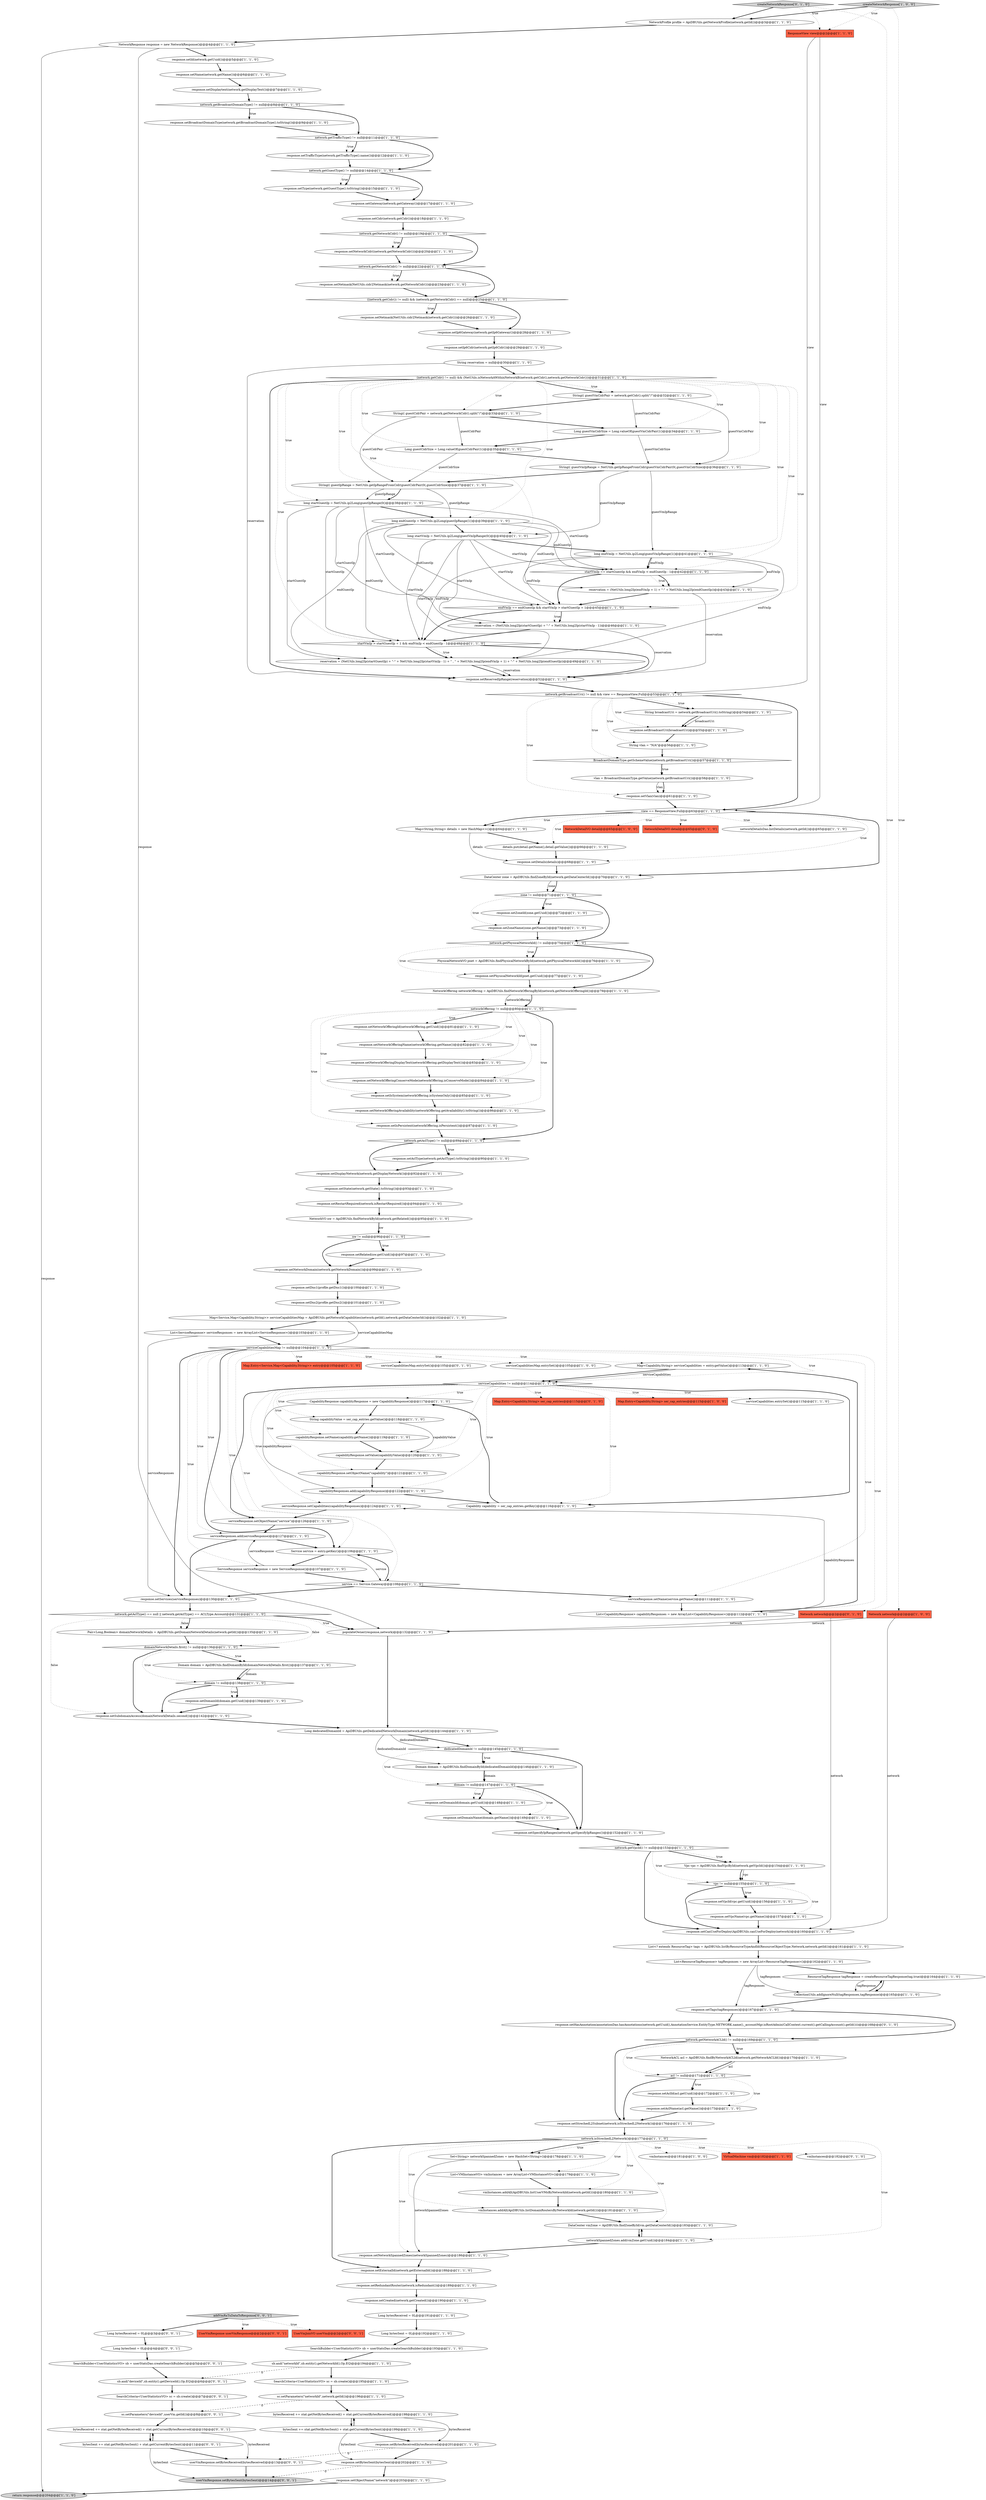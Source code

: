 digraph {
29 [style = filled, label = "ResourceTagResponse tagResponse = createResourceTagResponse(tag,true)@@@164@@@['1', '1', '0']", fillcolor = white, shape = ellipse image = "AAA0AAABBB1BBB"];
31 [style = filled, label = "response.setId(network.getUuid())@@@5@@@['1', '1', '0']", fillcolor = white, shape = ellipse image = "AAA0AAABBB1BBB"];
176 [style = filled, label = "Long bytesReceived = 0L@@@3@@@['0', '0', '1']", fillcolor = white, shape = ellipse image = "AAA0AAABBB3BBB"];
27 [style = filled, label = "Set<String> networkSpannedZones = new HashSet<String>()@@@178@@@['1', '1', '0']", fillcolor = white, shape = ellipse image = "AAA0AAABBB1BBB"];
118 [style = filled, label = "((network.getCidr()) != null) && (network.getNetworkCidr() == null)@@@25@@@['1', '1', '0']", fillcolor = white, shape = diamond image = "AAA0AAABBB1BBB"];
141 [style = filled, label = "response.setBroadcastDomainType(network.getBroadcastDomainType().toString())@@@9@@@['1', '1', '0']", fillcolor = white, shape = ellipse image = "AAA0AAABBB1BBB"];
108 [style = filled, label = "Long bytesReceived = 0L@@@191@@@['1', '1', '0']", fillcolor = white, shape = ellipse image = "AAA0AAABBB1BBB"];
170 [style = filled, label = "Map.Entry<Capability,String> ser_cap_entries@@@115@@@['0', '1', '0']", fillcolor = tomato, shape = box image = "AAA0AAABBB2BBB"];
59 [style = filled, label = "CapabilityResponse capabilityResponse = new CapabilityResponse()@@@117@@@['1', '1', '0']", fillcolor = white, shape = ellipse image = "AAA0AAABBB1BBB"];
104 [style = filled, label = "return response@@@204@@@['1', '1', '0']", fillcolor = lightgray, shape = ellipse image = "AAA0AAABBB1BBB"];
125 [style = filled, label = "response.setServices(serviceResponses)@@@130@@@['1', '1', '0']", fillcolor = white, shape = ellipse image = "AAA0AAABBB1BBB"];
76 [style = filled, label = "zone != null@@@71@@@['1', '1', '0']", fillcolor = white, shape = diamond image = "AAA0AAABBB1BBB"];
97 [style = filled, label = "Long guestVmCidrSize = Long.valueOf(guestVmCidrPair(1()@@@34@@@['1', '1', '0']", fillcolor = white, shape = ellipse image = "AAA0AAABBB1BBB"];
70 [style = filled, label = "Map<Capability,String> serviceCapabilities = entry.getValue()@@@113@@@['1', '1', '0']", fillcolor = white, shape = ellipse image = "AAA0AAABBB1BBB"];
99 [style = filled, label = "networkOffering != null@@@80@@@['1', '1', '0']", fillcolor = white, shape = diamond image = "AAA0AAABBB1BBB"];
133 [style = filled, label = "response.setNetworkOfferingName(networkOffering.getName())@@@82@@@['1', '1', '0']", fillcolor = white, shape = ellipse image = "AAA0AAABBB1BBB"];
152 [style = filled, label = "response.setRelated(nw.getUuid())@@@97@@@['1', '1', '0']", fillcolor = white, shape = ellipse image = "AAA0AAABBB1BBB"];
19 [style = filled, label = "vlan = BroadcastDomainType.getValue(network.getBroadcastUri())@@@58@@@['1', '1', '0']", fillcolor = white, shape = ellipse image = "AAA0AAABBB1BBB"];
116 [style = filled, label = "String broadcastUri = network.getBroadcastUri().toString()@@@54@@@['1', '1', '0']", fillcolor = white, shape = ellipse image = "AAA0AAABBB1BBB"];
69 [style = filled, label = "Map<Service,Map<Capability,String>> serviceCapabilitiesMap = ApiDBUtils.getNetworkCapabilities(network.getId(),network.getDataCenterId())@@@102@@@['1', '1', '0']", fillcolor = white, shape = ellipse image = "AAA0AAABBB1BBB"];
67 [style = filled, label = "response.setZoneName(zone.getName())@@@73@@@['1', '1', '0']", fillcolor = white, shape = ellipse image = "AAA0AAABBB1BBB"];
127 [style = filled, label = "NetworkOffering networkOffering = ApiDBUtils.findNetworkOfferingById(network.getNetworkOfferingId())@@@79@@@['1', '1', '0']", fillcolor = white, shape = ellipse image = "AAA0AAABBB1BBB"];
167 [style = filled, label = "Network network@@@2@@@['0', '1', '0']", fillcolor = tomato, shape = box image = "AAA0AAABBB2BBB"];
94 [style = filled, label = "response.setDisplaytext(network.getDisplayText())@@@7@@@['1', '1', '0']", fillcolor = white, shape = ellipse image = "AAA0AAABBB1BBB"];
55 [style = filled, label = "network.getPhysicalNetworkId() != null@@@75@@@['1', '1', '0']", fillcolor = white, shape = diamond image = "AAA0AAABBB1BBB"];
13 [style = filled, label = "Domain domain = ApiDBUtils.findDomainById(dedicatedDomainId)@@@146@@@['1', '1', '0']", fillcolor = white, shape = ellipse image = "AAA0AAABBB1BBB"];
72 [style = filled, label = "String vlan = \"N/A\"@@@56@@@['1', '1', '0']", fillcolor = white, shape = ellipse image = "AAA0AAABBB1BBB"];
81 [style = filled, label = "response.setCidr(network.getCidr())@@@18@@@['1', '1', '0']", fillcolor = white, shape = ellipse image = "AAA0AAABBB1BBB"];
39 [style = filled, label = "response.setRedundantRouter(network.isRedundant())@@@189@@@['1', '1', '0']", fillcolor = white, shape = ellipse image = "AAA0AAABBB1BBB"];
111 [style = filled, label = "response.setDns2(profile.getDns2())@@@101@@@['1', '1', '0']", fillcolor = white, shape = ellipse image = "AAA0AAABBB1BBB"];
79 [style = filled, label = "Domain domain = ApiDBUtils.findDomainById(domainNetworkDetails.first())@@@137@@@['1', '1', '0']", fillcolor = white, shape = ellipse image = "AAA0AAABBB1BBB"];
110 [style = filled, label = "(network.getCidr() != null) && (NetUtils.isNetworkAWithinNetworkB(network.getCidr(),network.getNetworkCidr()))@@@31@@@['1', '1', '0']", fillcolor = white, shape = diamond image = "AAA0AAABBB1BBB"];
24 [style = filled, label = "BroadcastDomainType.getSchemeValue(network.getBroadcastUri())@@@57@@@['1', '1', '0']", fillcolor = white, shape = diamond image = "AAA0AAABBB1BBB"];
33 [style = filled, label = "response.setAclName(acl.getName())@@@173@@@['1', '1', '0']", fillcolor = white, shape = ellipse image = "AAA0AAABBB1BBB"];
12 [style = filled, label = "network.getGuestType() != null@@@14@@@['1', '1', '0']", fillcolor = white, shape = diamond image = "AAA0AAABBB1BBB"];
155 [style = filled, label = "NetworkACL acl = ApiDBUtils.findByNetworkACLId(network.getNetworkACLId())@@@170@@@['1', '1', '0']", fillcolor = white, shape = ellipse image = "AAA0AAABBB1BBB"];
53 [style = filled, label = "Network network@@@2@@@['1', '0', '0']", fillcolor = tomato, shape = box image = "AAA0AAABBB1BBB"];
146 [style = filled, label = "NetworkProfile profile = ApiDBUtils.getNetworkProfile(network.getId())@@@3@@@['1', '1', '0']", fillcolor = white, shape = ellipse image = "AAA0AAABBB1BBB"];
138 [style = filled, label = "serviceResponse.setName(service.getName())@@@111@@@['1', '1', '0']", fillcolor = white, shape = ellipse image = "AAA0AAABBB1BBB"];
68 [style = filled, label = "long startVmIp = NetUtils.ip2Long(guestVmIpRange(0()@@@40@@@['1', '1', '0']", fillcolor = white, shape = ellipse image = "AAA0AAABBB1BBB"];
149 [style = filled, label = "response.setNetworkDomain(network.getNetworkDomain())@@@99@@@['1', '1', '0']", fillcolor = white, shape = ellipse image = "AAA0AAABBB1BBB"];
173 [style = filled, label = "Long bytesSent = 0L@@@4@@@['0', '0', '1']", fillcolor = white, shape = ellipse image = "AAA0AAABBB3BBB"];
64 [style = filled, label = "nw != null@@@96@@@['1', '1', '0']", fillcolor = white, shape = diamond image = "AAA0AAABBB1BBB"];
48 [style = filled, label = "response.setIsSystem(networkOffering.isSystemOnly())@@@85@@@['1', '1', '0']", fillcolor = white, shape = ellipse image = "AAA0AAABBB1BBB"];
74 [style = filled, label = "vmInstances@@@181@@@['1', '0', '0']", fillcolor = white, shape = ellipse image = "AAA0AAABBB1BBB"];
169 [style = filled, label = "response.setHasAnnotation(annotationDao.hasAnnotations(network.getUuid(),AnnotationService.EntityType.NETWORK.name(),_accountMgr.isRootAdmin(CallContext.current().getCallingAccount().getId())))@@@168@@@['0', '1', '0']", fillcolor = white, shape = ellipse image = "AAA1AAABBB2BBB"];
106 [style = filled, label = "Service service = entry.getKey()@@@106@@@['1', '1', '0']", fillcolor = white, shape = ellipse image = "AAA0AAABBB1BBB"];
143 [style = filled, label = "response.setName(network.getName())@@@6@@@['1', '1', '0']", fillcolor = white, shape = ellipse image = "AAA0AAABBB1BBB"];
36 [style = filled, label = "networkSpannedZones.add(vmZone.getUuid())@@@184@@@['1', '1', '0']", fillcolor = white, shape = ellipse image = "AAA0AAABBB1BBB"];
164 [style = filled, label = "response.setBytesReceived(bytesReceived)@@@201@@@['1', '1', '0']", fillcolor = white, shape = ellipse image = "AAA0AAABBB1BBB"];
101 [style = filled, label = "network.getNetworkCidr() != null@@@22@@@['1', '1', '0']", fillcolor = white, shape = diamond image = "AAA0AAABBB1BBB"];
71 [style = filled, label = "bytesSent += stat.getNetBytesSent() + stat.getCurrentBytesSent()@@@199@@@['1', '1', '0']", fillcolor = white, shape = ellipse image = "AAA0AAABBB1BBB"];
123 [style = filled, label = "ResponseView view@@@2@@@['1', '1', '0']", fillcolor = tomato, shape = box image = "AAA0AAABBB1BBB"];
11 [style = filled, label = "response.setDisplayNetwork(network.getDisplayNetwork())@@@92@@@['1', '1', '0']", fillcolor = white, shape = ellipse image = "AAA0AAABBB1BBB"];
136 [style = filled, label = "bytesReceived += stat.getNetBytesReceived() + stat.getCurrentBytesReceived()@@@198@@@['1', '1', '0']", fillcolor = white, shape = ellipse image = "AAA0AAABBB1BBB"];
25 [style = filled, label = "capabilityResponse.setValue(capabilityValue)@@@120@@@['1', '1', '0']", fillcolor = white, shape = ellipse image = "AAA0AAABBB1BBB"];
75 [style = filled, label = "response.setBytesSent(bytesSent)@@@202@@@['1', '1', '0']", fillcolor = white, shape = ellipse image = "AAA0AAABBB1BBB"];
109 [style = filled, label = "List<CapabilityResponse> capabilityResponses = new ArrayList<CapabilityResponse>()@@@112@@@['1', '1', '0']", fillcolor = white, shape = ellipse image = "AAA0AAABBB1BBB"];
73 [style = filled, label = "response.setVlan(vlan)@@@61@@@['1', '1', '0']", fillcolor = white, shape = ellipse image = "AAA0AAABBB1BBB"];
144 [style = filled, label = "populateOwner(response,network)@@@132@@@['1', '1', '0']", fillcolor = white, shape = ellipse image = "AAA0AAABBB1BBB"];
5 [style = filled, label = "long endVmIp = NetUtils.ip2Long(guestVmIpRange(1()@@@41@@@['1', '1', '0']", fillcolor = white, shape = ellipse image = "AAA0AAABBB1BBB"];
28 [style = filled, label = "response.setDomainId(domain.getUuid())@@@148@@@['1', '1', '0']", fillcolor = white, shape = ellipse image = "AAA0AAABBB1BBB"];
183 [style = filled, label = "addVmRxTxDataToResponse['0', '0', '1']", fillcolor = lightgray, shape = diamond image = "AAA0AAABBB3BBB"];
142 [style = filled, label = "String(( guestCidrPair = network.getNetworkCidr().split(\"\/\")@@@33@@@['1', '1', '0']", fillcolor = white, shape = ellipse image = "AAA0AAABBB1BBB"];
177 [style = filled, label = "sb.and(\"deviceId\",sb.entity().getDeviceId(),Op.EQ)@@@6@@@['0', '0', '1']", fillcolor = white, shape = ellipse image = "AAA0AAABBB3BBB"];
163 [style = filled, label = "sc.setParameters(\"networkId\",network.getId())@@@196@@@['1', '1', '0']", fillcolor = white, shape = ellipse image = "AAA0AAABBB1BBB"];
134 [style = filled, label = "response.setSubdomainAccess(domainNetworkDetails.second())@@@142@@@['1', '1', '0']", fillcolor = white, shape = ellipse image = "AAA0AAABBB1BBB"];
38 [style = filled, label = "long startGuestIp = NetUtils.ip2Long(guestIpRange(0()@@@38@@@['1', '1', '0']", fillcolor = white, shape = ellipse image = "AAA0AAABBB1BBB"];
180 [style = filled, label = "sc.setParameters(\"deviceId\",userVm.getId())@@@8@@@['0', '0', '1']", fillcolor = white, shape = ellipse image = "AAA0AAABBB3BBB"];
132 [style = filled, label = "Pair<Long,Boolean> domainNetworkDetails = ApiDBUtils.getDomainNetworkDetails(network.getId())@@@135@@@['1', '1', '0']", fillcolor = white, shape = ellipse image = "AAA0AAABBB1BBB"];
160 [style = filled, label = "String reservation = null@@@30@@@['1', '1', '0']", fillcolor = white, shape = ellipse image = "AAA0AAABBB1BBB"];
174 [style = filled, label = "SearchCriteria<UserStatisticsVO> sc = sb.create()@@@7@@@['0', '0', '1']", fillcolor = white, shape = ellipse image = "AAA0AAABBB3BBB"];
80 [style = filled, label = "List<ResourceTagResponse> tagResponses = new ArrayList<ResourceTagResponse>()@@@162@@@['1', '1', '0']", fillcolor = white, shape = ellipse image = "AAA0AAABBB1BBB"];
0 [style = filled, label = "Long guestCidrSize = Long.valueOf(guestCidrPair(1()@@@35@@@['1', '1', '0']", fillcolor = white, shape = ellipse image = "AAA0AAABBB1BBB"];
52 [style = filled, label = "response.setAclType(network.getAclType().toString())@@@90@@@['1', '1', '0']", fillcolor = white, shape = ellipse image = "AAA0AAABBB1BBB"];
83 [style = filled, label = "response.setTrafficType(network.getTrafficType().name())@@@12@@@['1', '1', '0']", fillcolor = white, shape = ellipse image = "AAA0AAABBB1BBB"];
100 [style = filled, label = "dedicatedDomainId != null@@@145@@@['1', '1', '0']", fillcolor = white, shape = diamond image = "AAA0AAABBB1BBB"];
103 [style = filled, label = "reservation = (NetUtils.long2Ip(startGuestIp) + \"-\" + NetUtils.long2Ip(startVmIp - 1) + \" , \" + NetUtils.long2Ip(endVmIp + 1) + \"-\" + NetUtils.long2Ip(endGuestIp))@@@49@@@['1', '1', '0']", fillcolor = white, shape = ellipse image = "AAA0AAABBB1BBB"];
175 [style = filled, label = "bytesSent += stat.getNetBytesSent() + stat.getCurrentBytesSent()@@@11@@@['0', '0', '1']", fillcolor = white, shape = ellipse image = "AAA0AAABBB3BBB"];
150 [style = filled, label = "service == Service.Gateway@@@108@@@['1', '1', '0']", fillcolor = white, shape = diamond image = "AAA0AAABBB1BBB"];
17 [style = filled, label = "response.setAclId(acl.getUuid())@@@172@@@['1', '1', '0']", fillcolor = white, shape = ellipse image = "AAA0AAABBB1BBB"];
147 [style = filled, label = "capabilityResponse.setName(capability.getName())@@@119@@@['1', '1', '0']", fillcolor = white, shape = ellipse image = "AAA0AAABBB1BBB"];
40 [style = filled, label = "createNetworkResponse['1', '0', '0']", fillcolor = lightgray, shape = diamond image = "AAA0AAABBB1BBB"];
1 [style = filled, label = "response.setDns1(profile.getDns1())@@@100@@@['1', '1', '0']", fillcolor = white, shape = ellipse image = "AAA0AAABBB1BBB"];
96 [style = filled, label = "domain != null@@@138@@@['1', '1', '0']", fillcolor = white, shape = diamond image = "AAA0AAABBB1BBB"];
92 [style = filled, label = "view == ResponseView.Full@@@63@@@['1', '1', '0']", fillcolor = white, shape = diamond image = "AAA0AAABBB1BBB"];
126 [style = filled, label = "vpc != null@@@155@@@['1', '1', '0']", fillcolor = white, shape = diamond image = "AAA0AAABBB1BBB"];
34 [style = filled, label = "response.setIp6Gateway(network.getIp6Gateway())@@@28@@@['1', '1', '0']", fillcolor = white, shape = ellipse image = "AAA0AAABBB1BBB"];
107 [style = filled, label = "network.isStrechedL2Network()@@@177@@@['1', '1', '0']", fillcolor = white, shape = diamond image = "AAA0AAABBB1BBB"];
43 [style = filled, label = "network.getBroadcastDomainType() != null@@@8@@@['1', '1', '0']", fillcolor = white, shape = diamond image = "AAA0AAABBB1BBB"];
54 [style = filled, label = "response.setZoneId(zone.getUuid())@@@72@@@['1', '1', '0']", fillcolor = white, shape = ellipse image = "AAA0AAABBB1BBB"];
85 [style = filled, label = "domainNetworkDetails.first() != null@@@136@@@['1', '1', '0']", fillcolor = white, shape = diamond image = "AAA0AAABBB1BBB"];
14 [style = filled, label = "response.setExternalId(network.getExternalId())@@@188@@@['1', '1', '0']", fillcolor = white, shape = ellipse image = "AAA0AAABBB1BBB"];
131 [style = filled, label = "Map.Entry<Service,Map<Capability,String>> entry@@@105@@@['1', '1', '0']", fillcolor = tomato, shape = box image = "AAA0AAABBB1BBB"];
184 [style = filled, label = "SearchBuilder<UserStatisticsVO> sb = userStatsDao.createSearchBuilder()@@@5@@@['0', '0', '1']", fillcolor = white, shape = ellipse image = "AAA0AAABBB3BBB"];
41 [style = filled, label = "response.setCanUseForDeploy(ApiDBUtils.canUseForDeploy(network))@@@160@@@['1', '1', '0']", fillcolor = white, shape = ellipse image = "AAA0AAABBB1BBB"];
156 [style = filled, label = "String(( guestIpRange = NetUtils.getIpRangeFromCidr(guestCidrPair(0(,guestCidrSize)@@@37@@@['1', '1', '0']", fillcolor = white, shape = ellipse image = "AAA0AAABBB1BBB"];
161 [style = filled, label = "details.put(detail.getName(),detail.getValue())@@@66@@@['1', '1', '0']", fillcolor = white, shape = ellipse image = "AAA0AAABBB1BBB"];
154 [style = filled, label = "serviceResponse.setCapabilities(capabilityResponses)@@@124@@@['1', '1', '0']", fillcolor = white, shape = ellipse image = "AAA0AAABBB1BBB"];
179 [style = filled, label = "UserVmJoinVO userVm@@@2@@@['0', '0', '1']", fillcolor = tomato, shape = box image = "AAA0AAABBB3BBB"];
9 [style = filled, label = "response.setIp6Cidr(network.getIp6Cidr())@@@29@@@['1', '1', '0']", fillcolor = white, shape = ellipse image = "AAA0AAABBB1BBB"];
47 [style = filled, label = "Long dedicatedDomainId = ApiDBUtils.getDedicatedNetworkDomain(network.getId())@@@144@@@['1', '1', '0']", fillcolor = white, shape = ellipse image = "AAA0AAABBB1BBB"];
8 [style = filled, label = "network.getTrafficType() != null@@@11@@@['1', '1', '0']", fillcolor = white, shape = diamond image = "AAA0AAABBB1BBB"];
172 [style = filled, label = "UserVmResponse userVmResponse@@@2@@@['0', '0', '1']", fillcolor = tomato, shape = box image = "AAA0AAABBB3BBB"];
124 [style = filled, label = "capabilityResponses.add(capabilityResponse)@@@122@@@['1', '1', '0']", fillcolor = white, shape = ellipse image = "AAA0AAABBB1BBB"];
135 [style = filled, label = "network.getNetworkACLId() != null@@@169@@@['1', '1', '0']", fillcolor = white, shape = diamond image = "AAA0AAABBB1BBB"];
22 [style = filled, label = "response.setDetails(details)@@@68@@@['1', '1', '0']", fillcolor = white, shape = ellipse image = "AAA0AAABBB1BBB"];
45 [style = filled, label = "DataCenter vmZone = ApiDBUtils.findZoneById(vm.getDataCenterId())@@@183@@@['1', '1', '0']", fillcolor = white, shape = ellipse image = "AAA0AAABBB1BBB"];
88 [style = filled, label = "response.setPhysicalNetworkId(pnet.getUuid())@@@77@@@['1', '1', '0']", fillcolor = white, shape = ellipse image = "AAA0AAABBB1BBB"];
56 [style = filled, label = "List<VMInstanceVO> vmInstances = new ArrayList<VMInstanceVO>()@@@179@@@['1', '1', '0']", fillcolor = white, shape = ellipse image = "AAA0AAABBB1BBB"];
2 [style = filled, label = "NetworkDetailVO detail@@@65@@@['1', '0', '0']", fillcolor = tomato, shape = box image = "AAA0AAABBB1BBB"];
37 [style = filled, label = "Vpc vpc = ApiDBUtils.findVpcById(network.getVpcId())@@@154@@@['1', '1', '0']", fillcolor = white, shape = ellipse image = "AAA0AAABBB1BBB"];
51 [style = filled, label = "response.setBroadcastUri(broadcastUri)@@@55@@@['1', '1', '0']", fillcolor = white, shape = ellipse image = "AAA0AAABBB1BBB"];
15 [style = filled, label = "response.setVpcName(vpc.getName())@@@157@@@['1', '1', '0']", fillcolor = white, shape = ellipse image = "AAA0AAABBB1BBB"];
139 [style = filled, label = "response.setSpecifyIpRanges(network.getSpecifyIpRanges())@@@152@@@['1', '1', '0']", fillcolor = white, shape = ellipse image = "AAA0AAABBB1BBB"];
26 [style = filled, label = "startVmIp > startGuestIp + 1 && endVmIp < endGuestIp - 1@@@48@@@['1', '1', '0']", fillcolor = white, shape = diamond image = "AAA0AAABBB1BBB"];
61 [style = filled, label = "vmInstances.addAll(ApiDBUtils.listUserVMsByNetworkId(network.getId()))@@@180@@@['1', '1', '0']", fillcolor = white, shape = ellipse image = "AAA0AAABBB1BBB"];
63 [style = filled, label = "SearchBuilder<UserStatisticsVO> sb = userStatsDao.createSearchBuilder()@@@193@@@['1', '1', '0']", fillcolor = white, shape = ellipse image = "AAA0AAABBB1BBB"];
44 [style = filled, label = "response.setNetworkSpannedZones(networkSpannedZones)@@@186@@@['1', '1', '0']", fillcolor = white, shape = ellipse image = "AAA0AAABBB1BBB"];
6 [style = filled, label = "network.getNetworkCidr() != null@@@19@@@['1', '1', '0']", fillcolor = white, shape = diamond image = "AAA0AAABBB1BBB"];
18 [style = filled, label = "NetworkResponse response = new NetworkResponse()@@@4@@@['1', '1', '0']", fillcolor = white, shape = ellipse image = "AAA0AAABBB1BBB"];
113 [style = filled, label = "PhysicalNetworkVO pnet = ApiDBUtils.findPhysicalNetworkById(network.getPhysicalNetworkId())@@@76@@@['1', '1', '0']", fillcolor = white, shape = ellipse image = "AAA0AAABBB1BBB"];
102 [style = filled, label = "network.getAclType() == null || network.getAclType() == ACLType.Account@@@131@@@['1', '1', '0']", fillcolor = white, shape = diamond image = "AAA0AAABBB1BBB"];
140 [style = filled, label = "CollectionUtils.addIgnoreNull(tagResponses,tagResponse)@@@165@@@['1', '1', '0']", fillcolor = white, shape = ellipse image = "AAA0AAABBB1BBB"];
168 [style = filled, label = "createNetworkResponse['0', '1', '0']", fillcolor = lightgray, shape = diamond image = "AAA0AAABBB2BBB"];
21 [style = filled, label = "response.setDomainName(domain.getName())@@@149@@@['1', '1', '0']", fillcolor = white, shape = ellipse image = "AAA0AAABBB1BBB"];
90 [style = filled, label = "response.setDomainId(domain.getUuid())@@@139@@@['1', '1', '0']", fillcolor = white, shape = ellipse image = "AAA0AAABBB1BBB"];
153 [style = filled, label = "response.setIsPersistent(networkOffering.isPersistent())@@@87@@@['1', '1', '0']", fillcolor = white, shape = ellipse image = "AAA0AAABBB1BBB"];
86 [style = filled, label = "response.setTags(tagResponses)@@@167@@@['1', '1', '0']", fillcolor = white, shape = ellipse image = "AAA0AAABBB1BBB"];
114 [style = filled, label = "response.setCreated(network.getCreated())@@@190@@@['1', '1', '0']", fillcolor = white, shape = ellipse image = "AAA0AAABBB1BBB"];
91 [style = filled, label = "reservation = (NetUtils.long2Ip(startGuestIp) + \"-\" + NetUtils.long2Ip(startVmIp - 1))@@@46@@@['1', '1', '0']", fillcolor = white, shape = ellipse image = "AAA0AAABBB1BBB"];
112 [style = filled, label = "vmInstances.addAll(ApiDBUtils.listDomainRoutersByNetworkId(network.getId()))@@@181@@@['1', '1', '0']", fillcolor = white, shape = ellipse image = "AAA0AAABBB1BBB"];
159 [style = filled, label = "serviceResponse.setObjectName(\"service\")@@@126@@@['1', '1', '0']", fillcolor = white, shape = ellipse image = "AAA0AAABBB1BBB"];
77 [style = filled, label = "List<? extends ResourceTag> tags = ApiDBUtils.listByResourceTypeAndId(ResourceObjectType.Network,network.getId())@@@161@@@['1', '1', '0']", fillcolor = white, shape = ellipse image = "AAA0AAABBB1BBB"];
10 [style = filled, label = "network.getBroadcastUri() != null && view == ResponseView.Full@@@53@@@['1', '1', '0']", fillcolor = white, shape = diamond image = "AAA0AAABBB1BBB"];
20 [style = filled, label = "response.setNetworkOfferingDisplayText(networkOffering.getDisplayText())@@@83@@@['1', '1', '0']", fillcolor = white, shape = ellipse image = "AAA0AAABBB1BBB"];
93 [style = filled, label = "VirtualMachine vm@@@182@@@['1', '1', '0']", fillcolor = tomato, shape = box image = "AAA0AAABBB1BBB"];
66 [style = filled, label = "domain != null@@@147@@@['1', '1', '0']", fillcolor = white, shape = diamond image = "AAA0AAABBB1BBB"];
115 [style = filled, label = "response.setRestartRequired(network.isRestartRequired())@@@94@@@['1', '1', '0']", fillcolor = white, shape = ellipse image = "AAA0AAABBB1BBB"];
165 [style = filled, label = "NetworkDetailVO detail@@@65@@@['0', '1', '0']", fillcolor = tomato, shape = box image = "AAA0AAABBB2BBB"];
137 [style = filled, label = "response.setNetmask(NetUtils.cidr2Netmask(network.getCidr()))@@@26@@@['1', '1', '0']", fillcolor = white, shape = ellipse image = "AAA0AAABBB1BBB"];
117 [style = filled, label = "startVmIp == startGuestIp && endVmIp < endGuestIp - 1@@@42@@@['1', '1', '0']", fillcolor = white, shape = diamond image = "AAA0AAABBB1BBB"];
121 [style = filled, label = "endVmIp == endGuestIp && startVmIp > startGuestIp + 1@@@45@@@['1', '1', '0']", fillcolor = white, shape = diamond image = "AAA0AAABBB1BBB"];
65 [style = filled, label = "response.setNetworkOfferingId(networkOffering.getUuid())@@@81@@@['1', '1', '0']", fillcolor = white, shape = ellipse image = "AAA0AAABBB1BBB"];
158 [style = filled, label = "NetworkVO nw = ApiDBUtils.findNetworkById(network.getRelated())@@@95@@@['1', '1', '0']", fillcolor = white, shape = ellipse image = "AAA0AAABBB1BBB"];
95 [style = filled, label = "response.setGateway(network.getGateway())@@@17@@@['1', '1', '0']", fillcolor = white, shape = ellipse image = "AAA0AAABBB1BBB"];
87 [style = filled, label = "Map.Entry<Capability,String> ser_cap_entries@@@115@@@['1', '0', '0']", fillcolor = tomato, shape = box image = "AAA0AAABBB1BBB"];
78 [style = filled, label = "response.setNetmask(NetUtils.cidr2Netmask(network.getNetworkCidr()))@@@23@@@['1', '1', '0']", fillcolor = white, shape = ellipse image = "AAA0AAABBB1BBB"];
145 [style = filled, label = "sb.and(\"networkId\",sb.entity().getNetworkId(),Op.EQ)@@@194@@@['1', '1', '0']", fillcolor = white, shape = ellipse image = "AAA0AAABBB1BBB"];
7 [style = filled, label = "ServiceResponse serviceResponse = new ServiceResponse()@@@107@@@['1', '1', '0']", fillcolor = white, shape = ellipse image = "AAA0AAABBB1BBB"];
171 [style = filled, label = "serviceCapabilitiesMap.entrySet()@@@105@@@['0', '1', '0']", fillcolor = white, shape = ellipse image = "AAA0AAABBB2BBB"];
151 [style = filled, label = "networkDetailsDao.listDetails(network.getId())@@@65@@@['1', '1', '0']", fillcolor = white, shape = ellipse image = "AAA0AAABBB1BBB"];
128 [style = filled, label = "long endGuestIp = NetUtils.ip2Long(guestIpRange(1()@@@39@@@['1', '1', '0']", fillcolor = white, shape = ellipse image = "AAA0AAABBB1BBB"];
32 [style = filled, label = "String(( guestVmIpRange = NetUtils.getIpRangeFromCidr(guestVmCidrPair(0(,guestVmCidrSize)@@@36@@@['1', '1', '0']", fillcolor = white, shape = ellipse image = "AAA0AAABBB1BBB"];
181 [style = filled, label = "userVmResponse.setBytesSent(bytesSent)@@@14@@@['0', '0', '1']", fillcolor = lightgray, shape = ellipse image = "AAA0AAABBB3BBB"];
182 [style = filled, label = "bytesReceived += stat.getNetBytesReceived() + stat.getCurrentBytesReceived()@@@10@@@['0', '0', '1']", fillcolor = white, shape = ellipse image = "AAA0AAABBB3BBB"];
84 [style = filled, label = "String capabilityValue = ser_cap_entries.getValue()@@@118@@@['1', '1', '0']", fillcolor = white, shape = ellipse image = "AAA0AAABBB1BBB"];
178 [style = filled, label = "userVmResponse.setBytesReceived(bytesReceived)@@@13@@@['0', '0', '1']", fillcolor = white, shape = ellipse image = "AAA0AAABBB3BBB"];
46 [style = filled, label = "network.getAclType() != null@@@89@@@['1', '1', '0']", fillcolor = white, shape = diamond image = "AAA0AAABBB1BBB"];
62 [style = filled, label = "Long bytesSent = 0L@@@192@@@['1', '1', '0']", fillcolor = white, shape = ellipse image = "AAA0AAABBB1BBB"];
157 [style = filled, label = "response.setReservedIpRange(reservation)@@@52@@@['1', '1', '0']", fillcolor = white, shape = ellipse image = "AAA0AAABBB1BBB"];
23 [style = filled, label = "network.getVpcId() != null@@@153@@@['1', '1', '0']", fillcolor = white, shape = diamond image = "AAA0AAABBB1BBB"];
49 [style = filled, label = "List<ServiceResponse> serviceResponses = new ArrayList<ServiceResponse>()@@@103@@@['1', '1', '0']", fillcolor = white, shape = ellipse image = "AAA0AAABBB1BBB"];
148 [style = filled, label = "capabilityResponse.setObjectName(\"capability\")@@@121@@@['1', '1', '0']", fillcolor = white, shape = ellipse image = "AAA0AAABBB1BBB"];
98 [style = filled, label = "DataCenter zone = ApiDBUtils.findZoneById(network.getDataCenterId())@@@70@@@['1', '1', '0']", fillcolor = white, shape = ellipse image = "AAA0AAABBB1BBB"];
35 [style = filled, label = "response.setStrechedL2Subnet(network.isStrechedL2Network())@@@176@@@['1', '1', '0']", fillcolor = white, shape = ellipse image = "AAA0AAABBB1BBB"];
130 [style = filled, label = "response.setObjectName(\"network\")@@@203@@@['1', '1', '0']", fillcolor = white, shape = ellipse image = "AAA0AAABBB1BBB"];
16 [style = filled, label = "response.setNetworkCidr((network.getNetworkCidr()))@@@20@@@['1', '1', '0']", fillcolor = white, shape = ellipse image = "AAA0AAABBB1BBB"];
89 [style = filled, label = "response.setNetworkOfferingAvailability(networkOffering.getAvailability().toString())@@@86@@@['1', '1', '0']", fillcolor = white, shape = ellipse image = "AAA0AAABBB1BBB"];
30 [style = filled, label = "serviceCapabilitiesMap != null@@@104@@@['1', '1', '0']", fillcolor = white, shape = diamond image = "AAA0AAABBB1BBB"];
42 [style = filled, label = "serviceCapabilities != null@@@114@@@['1', '1', '0']", fillcolor = white, shape = diamond image = "AAA0AAABBB1BBB"];
4 [style = filled, label = "response.setType(network.getGuestType().toString())@@@15@@@['1', '1', '0']", fillcolor = white, shape = ellipse image = "AAA0AAABBB1BBB"];
60 [style = filled, label = "response.setVpcId(vpc.getUuid())@@@156@@@['1', '1', '0']", fillcolor = white, shape = ellipse image = "AAA0AAABBB1BBB"];
120 [style = filled, label = "response.setState(network.getState().toString())@@@93@@@['1', '1', '0']", fillcolor = white, shape = ellipse image = "AAA0AAABBB1BBB"];
166 [style = filled, label = "vmInstances@@@182@@@['0', '1', '0']", fillcolor = white, shape = ellipse image = "AAA0AAABBB2BBB"];
57 [style = filled, label = "serviceCapabilitiesMap.entrySet()@@@105@@@['1', '0', '0']", fillcolor = white, shape = ellipse image = "AAA0AAABBB1BBB"];
119 [style = filled, label = "String(( guestVmCidrPair = network.getCidr().split(\"\/\")@@@32@@@['1', '1', '0']", fillcolor = white, shape = ellipse image = "AAA0AAABBB1BBB"];
58 [style = filled, label = "Capability capability = ser_cap_entries.getKey()@@@116@@@['1', '1', '0']", fillcolor = white, shape = ellipse image = "AAA0AAABBB1BBB"];
105 [style = filled, label = "Map<String,String> details = new HashMap<>()@@@64@@@['1', '1', '0']", fillcolor = white, shape = ellipse image = "AAA0AAABBB1BBB"];
3 [style = filled, label = "SearchCriteria<UserStatisticsVO> sc = sb.create()@@@195@@@['1', '1', '0']", fillcolor = white, shape = ellipse image = "AAA0AAABBB1BBB"];
82 [style = filled, label = "acl != null@@@171@@@['1', '1', '0']", fillcolor = white, shape = diamond image = "AAA0AAABBB1BBB"];
162 [style = filled, label = "serviceResponses.add(serviceResponse)@@@127@@@['1', '1', '0']", fillcolor = white, shape = ellipse image = "AAA0AAABBB1BBB"];
122 [style = filled, label = "serviceCapabilities.entrySet()@@@115@@@['1', '1', '0']", fillcolor = white, shape = ellipse image = "AAA0AAABBB1BBB"];
129 [style = filled, label = "response.setNetworkOfferingConserveMode(networkOffering.isConserveMode())@@@84@@@['1', '1', '0']", fillcolor = white, shape = ellipse image = "AAA0AAABBB1BBB"];
50 [style = filled, label = "reservation = (NetUtils.long2Ip(endVmIp + 1) + \"-\" + NetUtils.long2Ip(endGuestIp))@@@43@@@['1', '1', '0']", fillcolor = white, shape = ellipse image = "AAA0AAABBB1BBB"];
49->30 [style = bold, label=""];
110->26 [style = dotted, label="true"];
42->87 [style = dotted, label="true"];
31->143 [style = bold, label=""];
30->106 [style = bold, label=""];
147->25 [style = bold, label=""];
54->67 [style = bold, label=""];
128->26 [style = solid, label="endGuestIp"];
110->156 [style = dotted, label="true"];
60->15 [style = bold, label=""];
5->50 [style = solid, label="endVmIp"];
126->60 [style = bold, label=""];
64->152 [style = bold, label=""];
38->91 [style = solid, label="startGuestIp"];
154->159 [style = bold, label=""];
23->126 [style = dotted, label="true"];
92->165 [style = dotted, label="true"];
139->23 [style = bold, label=""];
30->131 [style = dotted, label="true"];
68->117 [style = solid, label="startVmIp"];
133->20 [style = bold, label=""];
110->121 [style = dotted, label="true"];
42->58 [style = dotted, label="true"];
128->50 [style = solid, label="endGuestIp"];
58->59 [style = bold, label=""];
55->88 [style = dotted, label="true"];
47->100 [style = bold, label=""];
42->84 [style = dotted, label="true"];
141->8 [style = bold, label=""];
106->150 [style = solid, label="service"];
14->39 [style = bold, label=""];
68->26 [style = solid, label="startVmIp"];
42->159 [style = bold, label=""];
80->29 [style = bold, label=""];
30->57 [style = dotted, label="true"];
34->9 [style = bold, label=""];
182->178 [style = solid, label="bytesReceived"];
110->128 [style = dotted, label="true"];
18->104 [style = solid, label="response"];
156->38 [style = solid, label="guestIpRange"];
137->34 [style = bold, label=""];
124->58 [style = bold, label=""];
75->181 [style = dashed, label="0"];
157->10 [style = bold, label=""];
128->68 [style = bold, label=""];
30->159 [style = dotted, label="true"];
116->51 [style = solid, label="broadcastUri"];
130->104 [style = bold, label=""];
107->36 [style = dotted, label="true"];
173->184 [style = bold, label=""];
35->107 [style = bold, label=""];
65->133 [style = bold, label=""];
7->150 [style = bold, label=""];
46->52 [style = bold, label=""];
10->73 [style = dotted, label="true"];
84->147 [style = bold, label=""];
19->73 [style = bold, label=""];
23->37 [style = bold, label=""];
4->95 [style = bold, label=""];
101->78 [style = dotted, label="true"];
99->46 [style = bold, label=""];
99->65 [style = bold, label=""];
156->128 [style = solid, label="guestIpRange"];
43->141 [style = dotted, label="true"];
135->35 [style = bold, label=""];
52->11 [style = bold, label=""];
71->164 [style = bold, label=""];
101->78 [style = bold, label=""];
102->132 [style = dotted, label="false"];
115->158 [style = bold, label=""];
82->35 [style = bold, label=""];
148->124 [style = bold, label=""];
5->117 [style = bold, label=""];
86->135 [style = bold, label=""];
82->33 [style = dotted, label="true"];
25->148 [style = bold, label=""];
30->70 [style = dotted, label="true"];
30->106 [style = dotted, label="true"];
180->182 [style = bold, label=""];
47->13 [style = solid, label="dedicatedDomainId"];
3->163 [style = bold, label=""];
69->30 [style = solid, label="serviceCapabilitiesMap"];
37->126 [style = bold, label=""];
38->103 [style = solid, label="startGuestIp"];
136->164 [style = solid, label="bytesReceived"];
70->42 [style = bold, label=""];
175->182 [style = bold, label=""];
38->121 [style = solid, label="startGuestIp"];
183->176 [style = bold, label=""];
174->180 [style = bold, label=""];
105->161 [style = bold, label=""];
9->160 [style = bold, label=""];
83->12 [style = bold, label=""];
175->181 [style = solid, label="bytesSent"];
168->146 [style = bold, label=""];
6->16 [style = dotted, label="true"];
175->178 [style = bold, label=""];
5->103 [style = solid, label="endVmIp"];
1->111 [style = bold, label=""];
99->48 [style = dotted, label="true"];
106->7 [style = bold, label=""];
150->106 [style = bold, label=""];
132->85 [style = bold, label=""];
5->26 [style = solid, label="endVmIp"];
10->24 [style = dotted, label="true"];
114->108 [style = bold, label=""];
76->54 [style = dotted, label="true"];
127->99 [style = solid, label="networkOffering"];
105->22 [style = solid, label="details"];
40->146 [style = bold, label=""];
50->157 [style = solid, label="reservation"];
134->47 [style = bold, label=""];
163->180 [style = dashed, label="0"];
66->28 [style = bold, label=""];
86->169 [style = bold, label=""];
125->102 [style = bold, label=""];
110->97 [style = dotted, label="true"];
110->119 [style = dotted, label="true"];
111->69 [style = bold, label=""];
68->91 [style = solid, label="startVmIp"];
43->141 [style = bold, label=""];
76->55 [style = bold, label=""];
42->25 [style = dotted, label="true"];
68->5 [style = bold, label=""];
85->79 [style = bold, label=""];
33->35 [style = bold, label=""];
12->4 [style = dotted, label="true"];
42->59 [style = dotted, label="true"];
162->125 [style = bold, label=""];
121->91 [style = dotted, label="true"];
69->49 [style = bold, label=""];
22->98 [style = bold, label=""];
82->17 [style = dotted, label="true"];
71->75 [style = solid, label="bytesSent"];
73->92 [style = bold, label=""];
143->94 [style = bold, label=""];
30->171 [style = dotted, label="true"];
135->155 [style = bold, label=""];
118->137 [style = dotted, label="true"];
100->13 [style = bold, label=""];
128->103 [style = solid, label="endGuestIp"];
91->26 [style = bold, label=""];
101->118 [style = bold, label=""];
117->50 [style = dotted, label="true"];
107->74 [style = dotted, label="true"];
6->101 [style = bold, label=""];
32->156 [style = bold, label=""];
0->156 [style = solid, label="guestCidrSize"];
36->44 [style = bold, label=""];
26->157 [style = bold, label=""];
107->27 [style = dotted, label="true"];
168->167 [style = dotted, label="true"];
110->117 [style = dotted, label="true"];
98->76 [style = solid, label="zone"];
29->140 [style = bold, label=""];
56->61 [style = bold, label=""];
32->68 [style = solid, label="guestVmIpRange"];
70->42 [style = solid, label="serviceCapabilities"];
145->3 [style = bold, label=""];
99->65 [style = dotted, label="true"];
176->173 [style = bold, label=""];
10->51 [style = dotted, label="true"];
20->129 [style = bold, label=""];
121->26 [style = bold, label=""];
85->96 [style = dotted, label="true"];
107->56 [style = dotted, label="true"];
27->56 [style = bold, label=""];
26->103 [style = dotted, label="true"];
10->116 [style = bold, label=""];
119->142 [style = bold, label=""];
128->117 [style = solid, label="endGuestIp"];
30->109 [style = dotted, label="true"];
19->73 [style = solid, label="vlan"];
182->175 [style = bold, label=""];
99->129 [style = dotted, label="true"];
110->32 [style = dotted, label="true"];
30->162 [style = dotted, label="true"];
116->51 [style = bold, label=""];
164->75 [style = bold, label=""];
102->144 [style = dotted, label="true"];
51->72 [style = bold, label=""];
62->63 [style = bold, label=""];
28->21 [style = bold, label=""];
27->44 [style = solid, label="networkSpannedZones"];
5->117 [style = solid, label="endVmIp"];
42->148 [style = dotted, label="true"];
64->149 [style = bold, label=""];
92->105 [style = dotted, label="true"];
11->120 [style = bold, label=""];
102->144 [style = bold, label=""];
47->100 [style = solid, label="dedicatedDomainId"];
98->76 [style = bold, label=""];
21->139 [style = bold, label=""];
39->114 [style = bold, label=""];
85->79 [style = dotted, label="true"];
109->154 [style = solid, label="capabilityResponses"];
91->157 [style = solid, label="reservation"];
167->144 [style = solid, label="network"];
66->21 [style = dotted, label="true"];
183->172 [style = dotted, label="true"];
40->53 [style = dotted, label="true"];
88->127 [style = bold, label=""];
110->0 [style = dotted, label="true"];
92->161 [style = dotted, label="true"];
37->126 [style = solid, label="vpc"];
150->138 [style = bold, label=""];
42->58 [style = bold, label=""];
120->115 [style = bold, label=""];
110->142 [style = dotted, label="true"];
66->139 [style = bold, label=""];
99->20 [style = dotted, label="true"];
82->17 [style = bold, label=""];
30->150 [style = dotted, label="true"];
145->177 [style = dashed, label="0"];
100->139 [style = bold, label=""];
140->86 [style = bold, label=""];
149->1 [style = bold, label=""];
102->85 [style = dotted, label="false"];
123->10 [style = solid, label="view"];
79->96 [style = solid, label="domain"];
41->77 [style = bold, label=""];
118->34 [style = bold, label=""];
158->64 [style = bold, label=""];
107->166 [style = dotted, label="true"];
107->61 [style = dotted, label="true"];
144->47 [style = bold, label=""];
16->101 [style = bold, label=""];
29->140 [style = solid, label="tagResponse"];
92->22 [style = dotted, label="true"];
178->181 [style = bold, label=""];
103->157 [style = solid, label="reservation"];
162->106 [style = bold, label=""];
110->5 [style = dotted, label="true"];
10->116 [style = dotted, label="true"];
112->45 [style = bold, label=""];
138->109 [style = bold, label=""];
107->27 [style = bold, label=""];
117->50 [style = bold, label=""];
48->89 [style = bold, label=""];
17->33 [style = bold, label=""];
40->123 [style = dotted, label="true"];
30->125 [style = bold, label=""];
55->127 [style = bold, label=""];
42->154 [style = dotted, label="true"];
97->0 [style = bold, label=""];
46->11 [style = bold, label=""];
13->66 [style = solid, label="domain"];
80->86 [style = solid, label="tagResponses"];
94->43 [style = bold, label=""];
126->60 [style = dotted, label="true"];
99->133 [style = dotted, label="true"];
24->19 [style = dotted, label="true"];
108->62 [style = bold, label=""];
107->93 [style = dotted, label="true"];
153->46 [style = bold, label=""];
38->128 [style = bold, label=""];
38->117 [style = solid, label="startGuestIp"];
89->153 [style = bold, label=""];
103->157 [style = bold, label=""];
119->32 [style = solid, label="guestVmCidrPair"];
127->99 [style = bold, label=""];
23->41 [style = bold, label=""];
107->44 [style = dotted, label="true"];
135->155 [style = dotted, label="true"];
55->113 [style = bold, label=""];
12->95 [style = bold, label=""];
81->6 [style = bold, label=""];
126->41 [style = bold, label=""];
0->32 [style = bold, label=""];
160->110 [style = bold, label=""];
160->157 [style = solid, label="reservation"];
183->179 [style = dotted, label="true"];
158->64 [style = solid, label="nw"];
7->162 [style = solid, label="serviceResponse"];
124->154 [style = bold, label=""];
102->134 [style = dotted, label="false"];
142->0 [style = solid, label="guestCidrPair"];
59->84 [style = bold, label=""];
117->121 [style = bold, label=""];
45->36 [style = bold, label=""];
155->82 [style = bold, label=""];
128->121 [style = solid, label="endGuestIp"];
142->97 [style = bold, label=""];
78->118 [style = bold, label=""];
140->29 [style = bold, label=""];
44->14 [style = bold, label=""];
142->156 [style = solid, label="guestCidrPair"];
5->121 [style = solid, label="endVmIp"];
30->42 [style = dotted, label="true"];
64->152 [style = dotted, label="true"];
92->151 [style = dotted, label="true"];
46->52 [style = dotted, label="true"];
123->92 [style = solid, label="view"];
102->132 [style = bold, label=""];
23->37 [style = dotted, label="true"];
30->138 [style = dotted, label="true"];
8->83 [style = bold, label=""];
99->89 [style = dotted, label="true"];
118->137 [style = bold, label=""];
85->134 [style = bold, label=""];
167->41 [style = solid, label="network"];
42->122 [style = dotted, label="true"];
96->90 [style = dotted, label="true"];
152->149 [style = bold, label=""];
26->103 [style = bold, label=""];
38->26 [style = solid, label="startGuestIp"];
77->80 [style = bold, label=""];
55->113 [style = dotted, label="true"];
42->170 [style = dotted, label="true"];
50->121 [style = bold, label=""];
96->134 [style = bold, label=""];
13->66 [style = bold, label=""];
36->45 [style = bold, label=""];
129->48 [style = bold, label=""];
8->83 [style = dotted, label="true"];
92->105 [style = bold, label=""];
136->71 [style = bold, label=""];
107->112 [style = dotted, label="true"];
168->123 [style = dotted, label="true"];
49->125 [style = solid, label="serviceResponses"];
96->90 [style = bold, label=""];
72->24 [style = bold, label=""];
18->144 [style = solid, label="response"];
184->177 [style = bold, label=""];
15->41 [style = bold, label=""];
90->134 [style = bold, label=""];
84->25 [style = solid, label="capabilityValue"];
113->88 [style = bold, label=""];
100->66 [style = dotted, label="true"];
150->125 [style = bold, label=""];
18->31 [style = bold, label=""];
163->136 [style = bold, label=""];
68->121 [style = solid, label="startVmIp"];
119->97 [style = solid, label="guestVmCidrPair"];
110->38 [style = dotted, label="true"];
42->147 [style = dotted, label="true"];
75->130 [style = bold, label=""];
99->153 [style = dotted, label="true"];
63->145 [style = bold, label=""];
66->28 [style = dotted, label="true"];
169->135 [style = bold, label=""];
10->72 [style = dotted, label="true"];
76->67 [style = dotted, label="true"];
12->4 [style = bold, label=""];
76->54 [style = bold, label=""];
155->82 [style = solid, label="acl"];
53->144 [style = solid, label="network"];
110->157 [style = bold, label=""];
61->112 [style = bold, label=""];
6->16 [style = bold, label=""];
100->13 [style = dotted, label="true"];
109->70 [style = bold, label=""];
59->124 [style = solid, label="capabilityResponse"];
67->55 [style = bold, label=""];
107->14 [style = bold, label=""];
30->7 [style = dotted, label="true"];
24->19 [style = bold, label=""];
68->103 [style = solid, label="startVmIp"];
156->38 [style = bold, label=""];
177->174 [style = bold, label=""];
110->119 [style = bold, label=""];
43->8 [style = bold, label=""];
32->5 [style = solid, label="guestVmIpRange"];
71->136 [style = bold, label=""];
8->12 [style = bold, label=""];
79->96 [style = bold, label=""];
80->140 [style = solid, label="tagResponses"];
146->18 [style = bold, label=""];
53->41 [style = solid, label="network"];
92->98 [style = bold, label=""];
159->162 [style = bold, label=""];
126->15 [style = dotted, label="true"];
107->45 [style = dotted, label="true"];
121->91 [style = bold, label=""];
135->82 [style = dotted, label="true"];
164->178 [style = dashed, label="0"];
10->92 [style = bold, label=""];
92->2 [style = dotted, label="true"];
95->81 [style = bold, label=""];
97->32 [style = solid, label="guestVmCidrSize"];
161->22 [style = bold, label=""];
110->68 [style = dotted, label="true"];
42->124 [style = dotted, label="true"];
}
